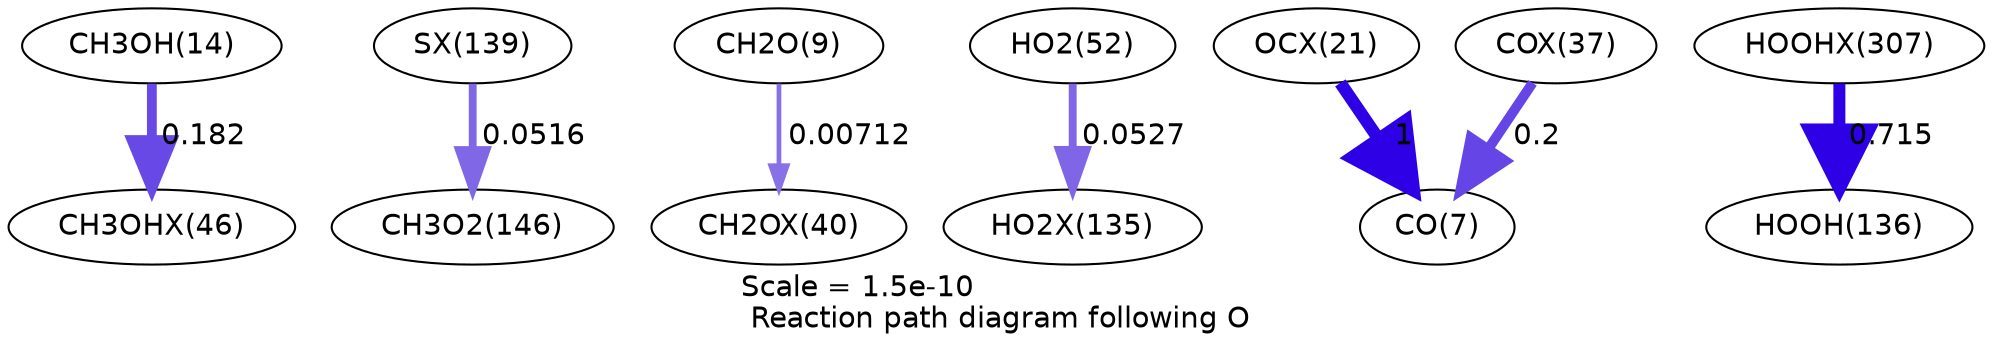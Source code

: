 digraph reaction_paths {
center=1;
s16 -> s64[fontname="Helvetica", penwidth=4.71, arrowsize=2.36, color="0.7, 0.682, 0.9"
, label=" 0.182"];
s71 -> s33[fontname="Helvetica", penwidth=3.76, arrowsize=1.88, color="0.7, 0.552, 0.9"
, label=" 0.0516"];
s11 -> s60[fontname="Helvetica", penwidth=2.27, arrowsize=1.13, color="0.7, 0.507, 0.9"
, label=" 0.00712"];
s21 -> s69[fontname="Helvetica", penwidth=3.78, arrowsize=1.89, color="0.7, 0.553, 0.9"
, label=" 0.0527"];
s46 -> s9[fontname="Helvetica", penwidth=6, arrowsize=3, color="0.7, 1.5, 0.9"
, label=" 1"];
s57 -> s9[fontname="Helvetica", penwidth=4.78, arrowsize=2.39, color="0.7, 0.7, 0.9"
, label=" 0.2"];
s90 -> s30[fontname="Helvetica", penwidth=5.75, arrowsize=2.87, color="0.7, 1.22, 0.9"
, label=" 0.715"];
s9 [ fontname="Helvetica", label="CO(7)"];
s11 [ fontname="Helvetica", label="CH2O(9)"];
s16 [ fontname="Helvetica", label="CH3OH(14)"];
s21 [ fontname="Helvetica", label="HO2(52)"];
s30 [ fontname="Helvetica", label="HOOH(136)"];
s33 [ fontname="Helvetica", label="CH3O2(146)"];
s46 [ fontname="Helvetica", label="OCX(21)"];
s57 [ fontname="Helvetica", label="COX(37)"];
s60 [ fontname="Helvetica", label="CH2OX(40)"];
s64 [ fontname="Helvetica", label="CH3OHX(46)"];
s69 [ fontname="Helvetica", label="HO2X(135)"];
s71 [ fontname="Helvetica", label="SX(139)"];
s90 [ fontname="Helvetica", label="HOOHX(307)"];
 label = "Scale = 1.5e-10\l Reaction path diagram following O";
 fontname = "Helvetica";
}
